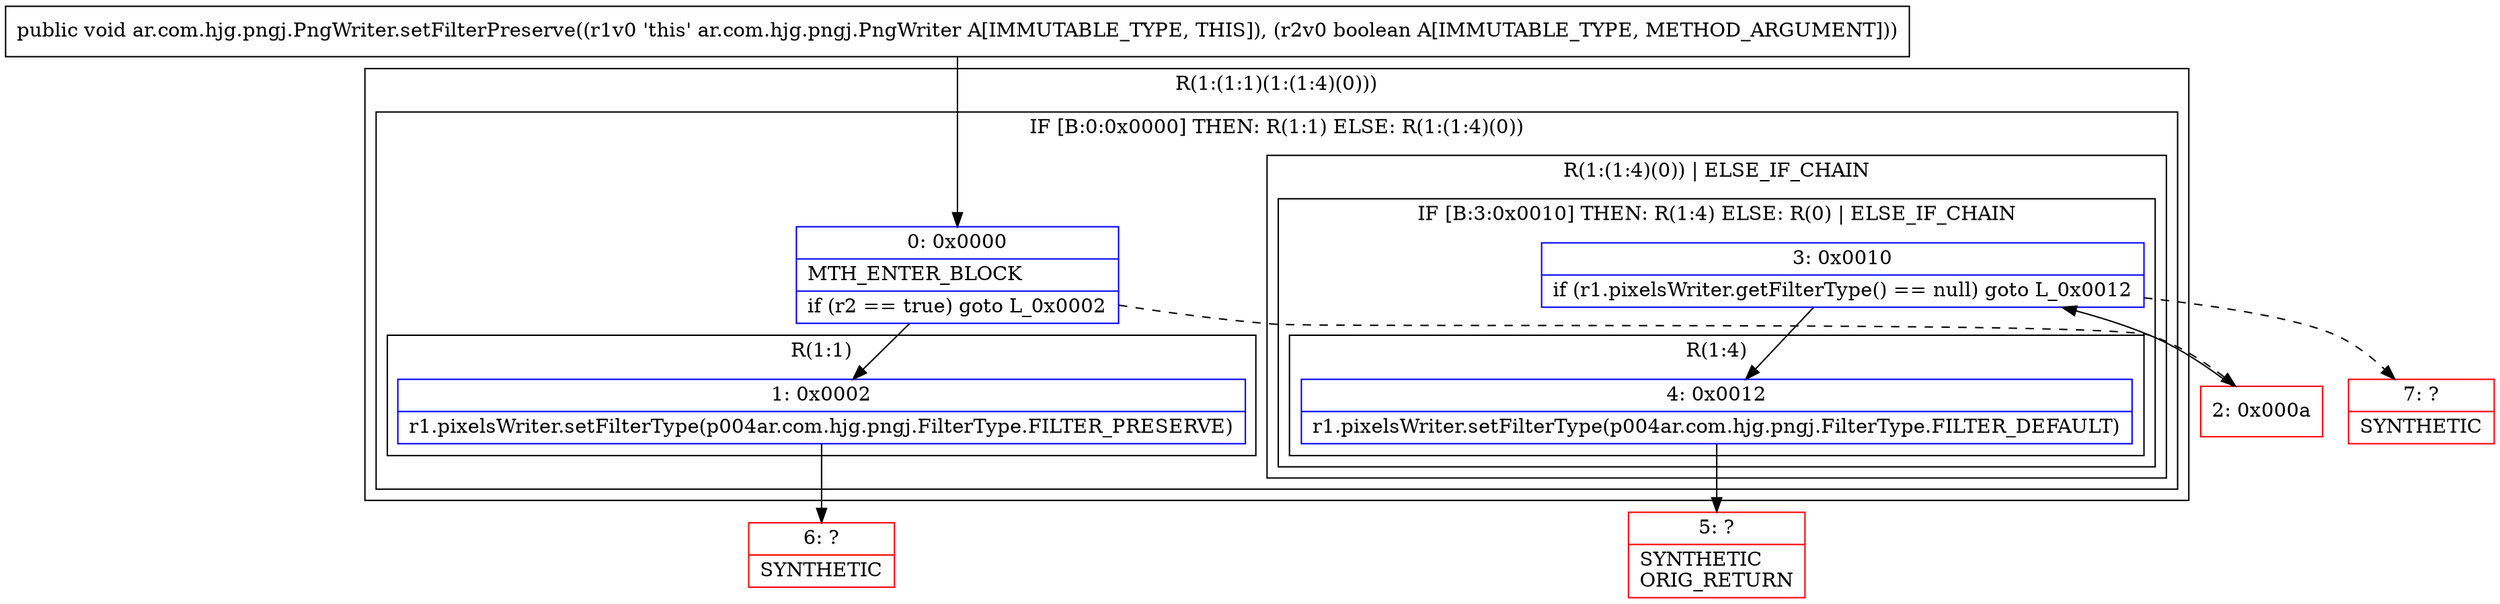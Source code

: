 digraph "CFG forar.com.hjg.pngj.PngWriter.setFilterPreserve(Z)V" {
subgraph cluster_Region_223613278 {
label = "R(1:(1:1)(1:(1:4)(0)))";
node [shape=record,color=blue];
subgraph cluster_IfRegion_1233510517 {
label = "IF [B:0:0x0000] THEN: R(1:1) ELSE: R(1:(1:4)(0))";
node [shape=record,color=blue];
Node_0 [shape=record,label="{0\:\ 0x0000|MTH_ENTER_BLOCK\l|if (r2 == true) goto L_0x0002\l}"];
subgraph cluster_Region_1057486510 {
label = "R(1:1)";
node [shape=record,color=blue];
Node_1 [shape=record,label="{1\:\ 0x0002|r1.pixelsWriter.setFilterType(p004ar.com.hjg.pngj.FilterType.FILTER_PRESERVE)\l}"];
}
subgraph cluster_Region_187217681 {
label = "R(1:(1:4)(0)) | ELSE_IF_CHAIN\l";
node [shape=record,color=blue];
subgraph cluster_IfRegion_651925963 {
label = "IF [B:3:0x0010] THEN: R(1:4) ELSE: R(0) | ELSE_IF_CHAIN\l";
node [shape=record,color=blue];
Node_3 [shape=record,label="{3\:\ 0x0010|if (r1.pixelsWriter.getFilterType() == null) goto L_0x0012\l}"];
subgraph cluster_Region_1077625645 {
label = "R(1:4)";
node [shape=record,color=blue];
Node_4 [shape=record,label="{4\:\ 0x0012|r1.pixelsWriter.setFilterType(p004ar.com.hjg.pngj.FilterType.FILTER_DEFAULT)\l}"];
}
subgraph cluster_Region_1082748674 {
label = "R(0)";
node [shape=record,color=blue];
}
}
}
}
}
Node_2 [shape=record,color=red,label="{2\:\ 0x000a}"];
Node_5 [shape=record,color=red,label="{5\:\ ?|SYNTHETIC\lORIG_RETURN\l}"];
Node_6 [shape=record,color=red,label="{6\:\ ?|SYNTHETIC\l}"];
Node_7 [shape=record,color=red,label="{7\:\ ?|SYNTHETIC\l}"];
MethodNode[shape=record,label="{public void ar.com.hjg.pngj.PngWriter.setFilterPreserve((r1v0 'this' ar.com.hjg.pngj.PngWriter A[IMMUTABLE_TYPE, THIS]), (r2v0 boolean A[IMMUTABLE_TYPE, METHOD_ARGUMENT])) }"];
MethodNode -> Node_0;
Node_0 -> Node_1;
Node_0 -> Node_2[style=dashed];
Node_1 -> Node_6;
Node_3 -> Node_4;
Node_3 -> Node_7[style=dashed];
Node_4 -> Node_5;
Node_2 -> Node_3;
}

